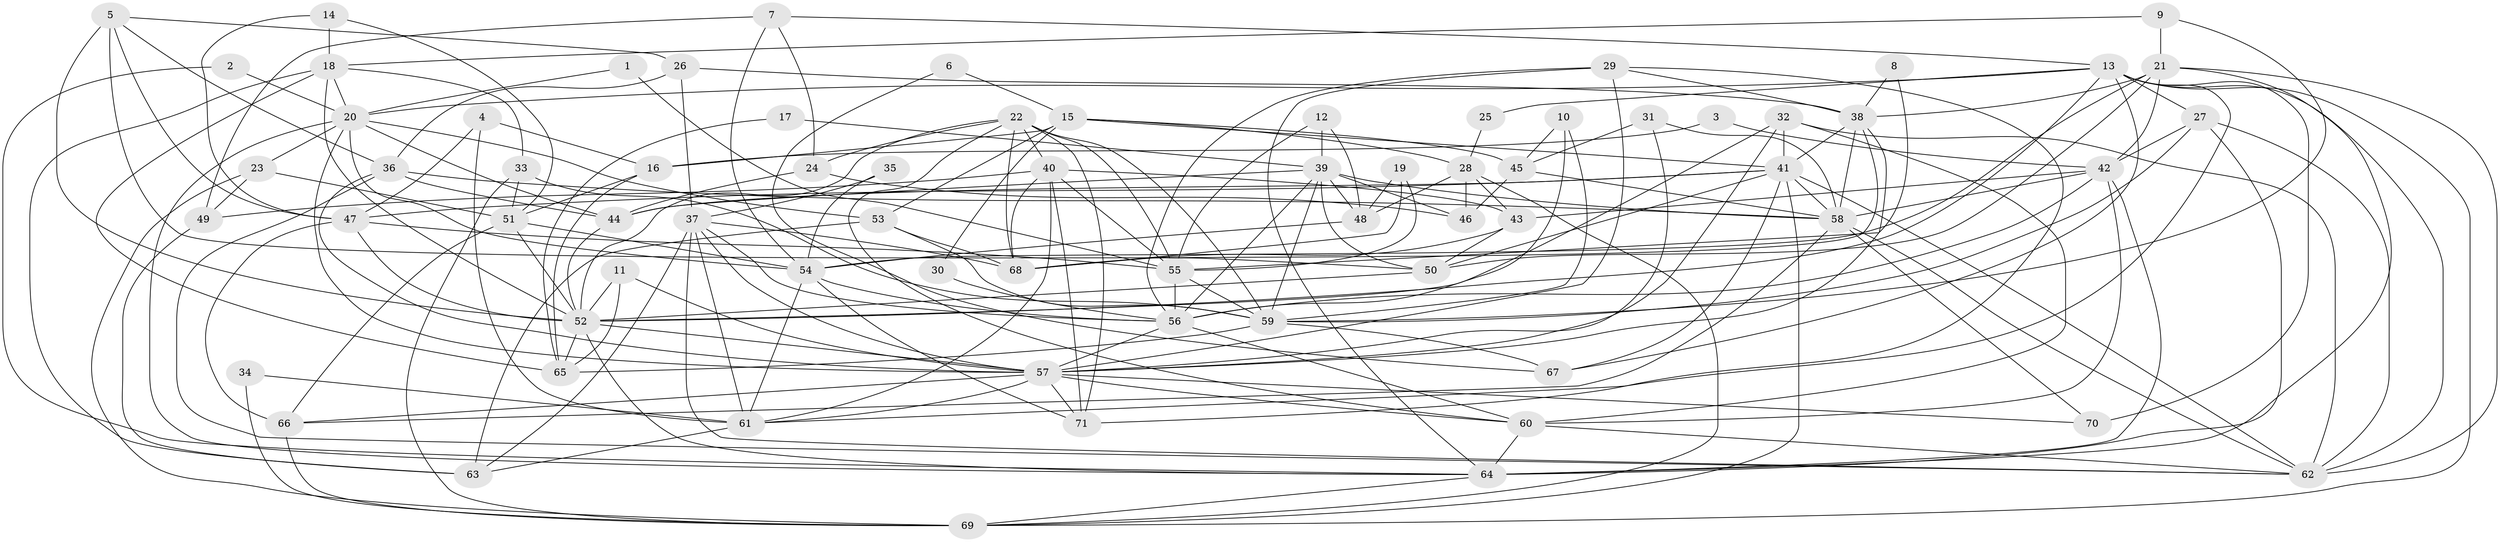 // original degree distribution, {4: 0.2624113475177305, 5: 0.16312056737588654, 2: 0.14184397163120568, 3: 0.2695035460992908, 8: 0.02127659574468085, 6: 0.12056737588652482, 7: 0.02127659574468085}
// Generated by graph-tools (version 1.1) at 2025/26/03/09/25 03:26:09]
// undirected, 71 vertices, 203 edges
graph export_dot {
graph [start="1"]
  node [color=gray90,style=filled];
  1;
  2;
  3;
  4;
  5;
  6;
  7;
  8;
  9;
  10;
  11;
  12;
  13;
  14;
  15;
  16;
  17;
  18;
  19;
  20;
  21;
  22;
  23;
  24;
  25;
  26;
  27;
  28;
  29;
  30;
  31;
  32;
  33;
  34;
  35;
  36;
  37;
  38;
  39;
  40;
  41;
  42;
  43;
  44;
  45;
  46;
  47;
  48;
  49;
  50;
  51;
  52;
  53;
  54;
  55;
  56;
  57;
  58;
  59;
  60;
  61;
  62;
  63;
  64;
  65;
  66;
  67;
  68;
  69;
  70;
  71;
  1 -- 20 [weight=1.0];
  1 -- 55 [weight=1.0];
  2 -- 20 [weight=1.0];
  2 -- 64 [weight=1.0];
  3 -- 16 [weight=1.0];
  3 -- 42 [weight=1.0];
  4 -- 16 [weight=1.0];
  4 -- 47 [weight=1.0];
  4 -- 61 [weight=1.0];
  5 -- 26 [weight=1.0];
  5 -- 36 [weight=1.0];
  5 -- 47 [weight=1.0];
  5 -- 50 [weight=1.0];
  5 -- 52 [weight=1.0];
  6 -- 15 [weight=1.0];
  6 -- 67 [weight=1.0];
  7 -- 13 [weight=1.0];
  7 -- 24 [weight=1.0];
  7 -- 49 [weight=1.0];
  7 -- 54 [weight=1.0];
  8 -- 38 [weight=1.0];
  8 -- 55 [weight=1.0];
  9 -- 18 [weight=1.0];
  9 -- 21 [weight=1.0];
  9 -- 59 [weight=1.0];
  10 -- 45 [weight=1.0];
  10 -- 56 [weight=1.0];
  10 -- 59 [weight=2.0];
  11 -- 52 [weight=1.0];
  11 -- 57 [weight=1.0];
  11 -- 65 [weight=1.0];
  12 -- 39 [weight=1.0];
  12 -- 48 [weight=1.0];
  12 -- 55 [weight=1.0];
  13 -- 20 [weight=1.0];
  13 -- 25 [weight=1.0];
  13 -- 27 [weight=1.0];
  13 -- 52 [weight=1.0];
  13 -- 61 [weight=1.0];
  13 -- 62 [weight=1.0];
  13 -- 67 [weight=1.0];
  13 -- 69 [weight=1.0];
  13 -- 70 [weight=1.0];
  14 -- 18 [weight=1.0];
  14 -- 47 [weight=1.0];
  14 -- 51 [weight=1.0];
  15 -- 16 [weight=1.0];
  15 -- 28 [weight=1.0];
  15 -- 30 [weight=1.0];
  15 -- 41 [weight=1.0];
  15 -- 45 [weight=1.0];
  15 -- 53 [weight=1.0];
  16 -- 51 [weight=2.0];
  16 -- 65 [weight=1.0];
  17 -- 39 [weight=1.0];
  17 -- 65 [weight=1.0];
  18 -- 20 [weight=1.0];
  18 -- 33 [weight=1.0];
  18 -- 52 [weight=1.0];
  18 -- 63 [weight=1.0];
  18 -- 65 [weight=1.0];
  19 -- 48 [weight=1.0];
  19 -- 55 [weight=1.0];
  19 -- 68 [weight=1.0];
  20 -- 23 [weight=1.0];
  20 -- 44 [weight=1.0];
  20 -- 53 [weight=1.0];
  20 -- 54 [weight=2.0];
  20 -- 57 [weight=1.0];
  20 -- 64 [weight=1.0];
  21 -- 38 [weight=1.0];
  21 -- 42 [weight=1.0];
  21 -- 50 [weight=1.0];
  21 -- 54 [weight=1.0];
  21 -- 62 [weight=1.0];
  21 -- 64 [weight=1.0];
  22 -- 24 [weight=1.0];
  22 -- 40 [weight=1.0];
  22 -- 52 [weight=1.0];
  22 -- 55 [weight=1.0];
  22 -- 59 [weight=2.0];
  22 -- 60 [weight=1.0];
  22 -- 68 [weight=1.0];
  22 -- 71 [weight=1.0];
  23 -- 49 [weight=1.0];
  23 -- 51 [weight=1.0];
  23 -- 69 [weight=1.0];
  24 -- 44 [weight=1.0];
  24 -- 46 [weight=1.0];
  25 -- 28 [weight=1.0];
  26 -- 36 [weight=1.0];
  26 -- 37 [weight=2.0];
  26 -- 38 [weight=1.0];
  27 -- 42 [weight=1.0];
  27 -- 59 [weight=1.0];
  27 -- 62 [weight=1.0];
  27 -- 64 [weight=1.0];
  28 -- 43 [weight=1.0];
  28 -- 46 [weight=1.0];
  28 -- 48 [weight=1.0];
  28 -- 69 [weight=1.0];
  29 -- 38 [weight=1.0];
  29 -- 56 [weight=1.0];
  29 -- 57 [weight=1.0];
  29 -- 64 [weight=1.0];
  29 -- 71 [weight=1.0];
  30 -- 56 [weight=1.0];
  31 -- 45 [weight=1.0];
  31 -- 57 [weight=1.0];
  31 -- 58 [weight=1.0];
  32 -- 41 [weight=1.0];
  32 -- 52 [weight=1.0];
  32 -- 57 [weight=1.0];
  32 -- 60 [weight=1.0];
  32 -- 62 [weight=1.0];
  33 -- 51 [weight=2.0];
  33 -- 59 [weight=1.0];
  33 -- 69 [weight=1.0];
  34 -- 61 [weight=1.0];
  34 -- 69 [weight=1.0];
  35 -- 37 [weight=1.0];
  35 -- 54 [weight=1.0];
  36 -- 44 [weight=1.0];
  36 -- 57 [weight=1.0];
  36 -- 58 [weight=1.0];
  36 -- 62 [weight=1.0];
  37 -- 56 [weight=1.0];
  37 -- 57 [weight=1.0];
  37 -- 61 [weight=1.0];
  37 -- 62 [weight=1.0];
  37 -- 63 [weight=1.0];
  37 -- 68 [weight=1.0];
  38 -- 41 [weight=1.0];
  38 -- 57 [weight=1.0];
  38 -- 58 [weight=1.0];
  38 -- 68 [weight=1.0];
  39 -- 44 [weight=1.0];
  39 -- 46 [weight=1.0];
  39 -- 48 [weight=1.0];
  39 -- 50 [weight=1.0];
  39 -- 56 [weight=2.0];
  39 -- 58 [weight=1.0];
  39 -- 59 [weight=1.0];
  40 -- 43 [weight=1.0];
  40 -- 49 [weight=1.0];
  40 -- 55 [weight=1.0];
  40 -- 61 [weight=1.0];
  40 -- 68 [weight=1.0];
  40 -- 71 [weight=1.0];
  41 -- 44 [weight=1.0];
  41 -- 47 [weight=1.0];
  41 -- 50 [weight=1.0];
  41 -- 58 [weight=1.0];
  41 -- 62 [weight=1.0];
  41 -- 67 [weight=1.0];
  41 -- 69 [weight=1.0];
  42 -- 43 [weight=1.0];
  42 -- 56 [weight=1.0];
  42 -- 58 [weight=1.0];
  42 -- 60 [weight=1.0];
  42 -- 64 [weight=1.0];
  43 -- 50 [weight=1.0];
  43 -- 68 [weight=1.0];
  44 -- 52 [weight=1.0];
  45 -- 46 [weight=1.0];
  45 -- 58 [weight=1.0];
  47 -- 52 [weight=1.0];
  47 -- 55 [weight=1.0];
  47 -- 66 [weight=1.0];
  48 -- 54 [weight=1.0];
  49 -- 63 [weight=1.0];
  50 -- 52 [weight=1.0];
  51 -- 52 [weight=1.0];
  51 -- 54 [weight=1.0];
  51 -- 66 [weight=1.0];
  52 -- 57 [weight=1.0];
  52 -- 64 [weight=1.0];
  52 -- 65 [weight=1.0];
  53 -- 59 [weight=1.0];
  53 -- 63 [weight=1.0];
  53 -- 68 [weight=1.0];
  54 -- 56 [weight=1.0];
  54 -- 61 [weight=1.0];
  54 -- 71 [weight=1.0];
  55 -- 56 [weight=1.0];
  55 -- 59 [weight=1.0];
  56 -- 57 [weight=1.0];
  56 -- 60 [weight=1.0];
  57 -- 60 [weight=1.0];
  57 -- 61 [weight=1.0];
  57 -- 66 [weight=1.0];
  57 -- 70 [weight=1.0];
  57 -- 71 [weight=1.0];
  58 -- 62 [weight=1.0];
  58 -- 66 [weight=1.0];
  58 -- 70 [weight=1.0];
  59 -- 65 [weight=1.0];
  59 -- 67 [weight=2.0];
  60 -- 62 [weight=1.0];
  60 -- 64 [weight=1.0];
  61 -- 63 [weight=1.0];
  64 -- 69 [weight=1.0];
  66 -- 69 [weight=1.0];
}
